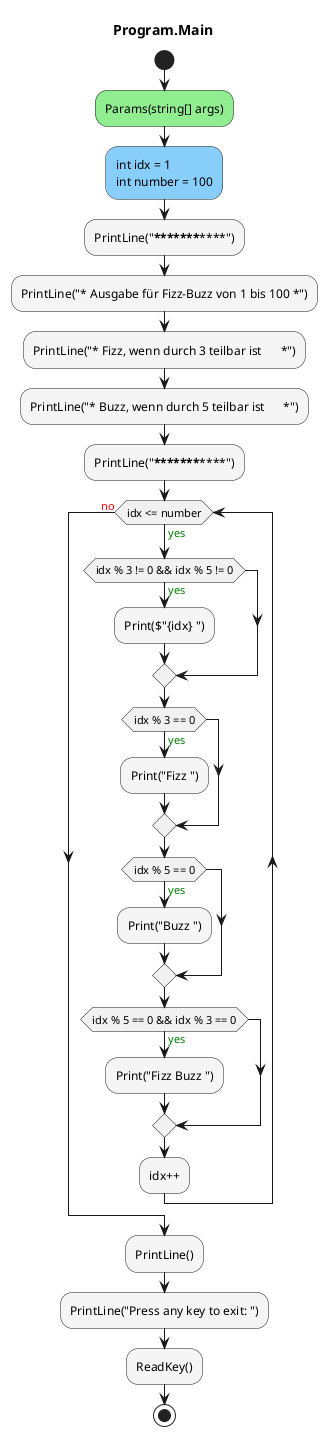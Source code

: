 @startuml Program.Main
title Program.Main
start
#LightGreen:Params(string[] args);
#LightSkyBlue:int idx = 1\nint number = 100;
#WhiteSmoke:PrintLine("***************************************");
#WhiteSmoke:PrintLine("* Ausgabe für Fizz-Buzz von 1 bis 100 *");
#WhiteSmoke:PrintLine("* Fizz, wenn durch 3 teilbar ist      *");
#WhiteSmoke:PrintLine("* Buzz, wenn durch 5 teilbar ist      *");
#WhiteSmoke:PrintLine("***************************************");
while (idx <= number) is (<color:green>yes)
        if (idx % 3 != 0 && idx % 5 != 0) then (<color:green>yes)
                #WhiteSmoke:Print($"{idx} ");
        endif
        if (idx % 3 == 0) then (<color:green>yes)
                #WhiteSmoke:Print("Fizz ");
        endif
        if (idx % 5 == 0) then (<color:green>yes)
                #WhiteSmoke:Print("Buzz ");
        endif
        if (idx % 5 == 0 && idx % 3 == 0) then (<color:green>yes)
                #WhiteSmoke:Print("Fizz Buzz ");
        endif
        #WhiteSmoke:idx++;
endwhile (<color:red>no)
#WhiteSmoke:PrintLine();
#WhiteSmoke:PrintLine("Press any key to exit: ");
#WhiteSmoke:ReadKey();
stop
@enduml
